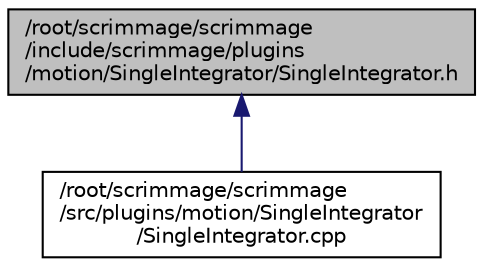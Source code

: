 digraph "/root/scrimmage/scrimmage/include/scrimmage/plugins/motion/SingleIntegrator/SingleIntegrator.h"
{
 // LATEX_PDF_SIZE
  edge [fontname="Helvetica",fontsize="10",labelfontname="Helvetica",labelfontsize="10"];
  node [fontname="Helvetica",fontsize="10",shape=record];
  Node1 [label="/root/scrimmage/scrimmage\l/include/scrimmage/plugins\l/motion/SingleIntegrator/SingleIntegrator.h",height=0.2,width=0.4,color="black", fillcolor="grey75", style="filled", fontcolor="black",tooltip="Brief file description."];
  Node1 -> Node2 [dir="back",color="midnightblue",fontsize="10",style="solid",fontname="Helvetica"];
  Node2 [label="/root/scrimmage/scrimmage\l/src/plugins/motion/SingleIntegrator\l/SingleIntegrator.cpp",height=0.2,width=0.4,color="black", fillcolor="white", style="filled",URL="$SingleIntegrator_8cpp.html",tooltip="Brief file description."];
}
